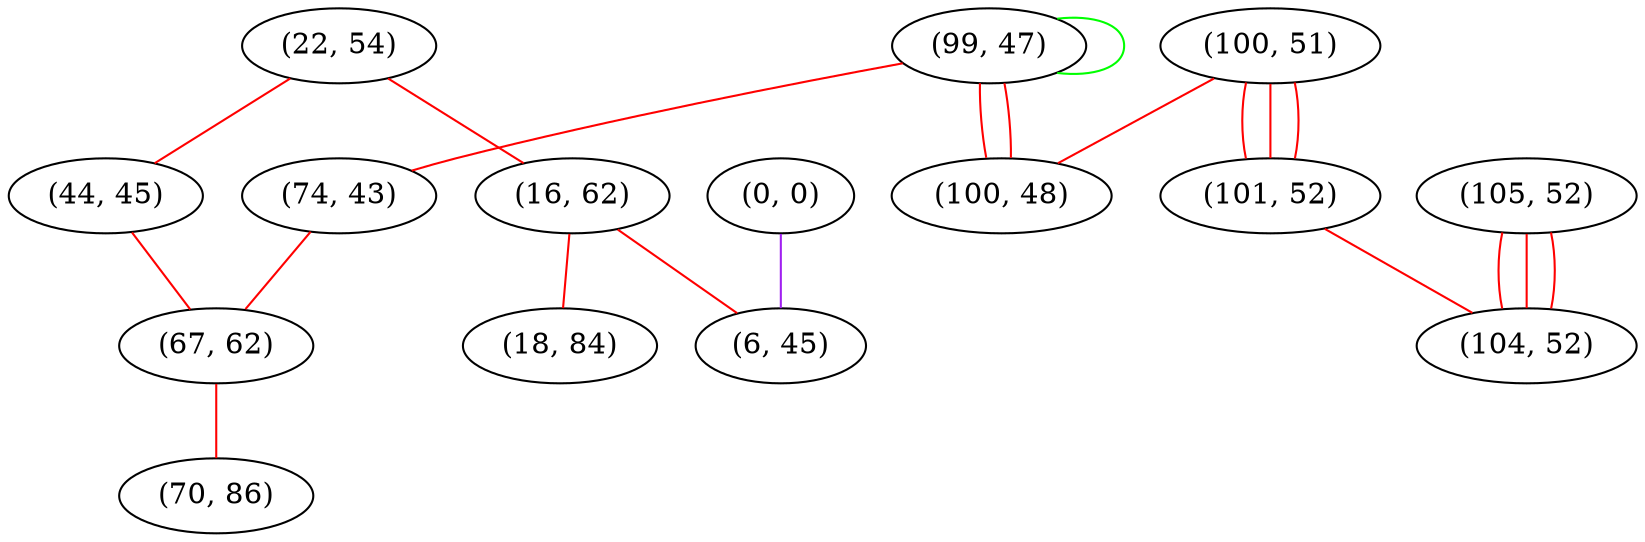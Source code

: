 graph "" {
"(99, 47)";
"(0, 0)";
"(74, 43)";
"(105, 52)";
"(100, 51)";
"(22, 54)";
"(44, 45)";
"(16, 62)";
"(67, 62)";
"(100, 48)";
"(101, 52)";
"(6, 45)";
"(70, 86)";
"(104, 52)";
"(18, 84)";
"(99, 47)" -- "(99, 47)"  [color=green, key=0, weight=2];
"(99, 47)" -- "(74, 43)"  [color=red, key=0, weight=1];
"(99, 47)" -- "(100, 48)"  [color=red, key=0, weight=1];
"(99, 47)" -- "(100, 48)"  [color=red, key=1, weight=1];
"(0, 0)" -- "(6, 45)"  [color=purple, key=0, weight=4];
"(74, 43)" -- "(67, 62)"  [color=red, key=0, weight=1];
"(105, 52)" -- "(104, 52)"  [color=red, key=0, weight=1];
"(105, 52)" -- "(104, 52)"  [color=red, key=1, weight=1];
"(105, 52)" -- "(104, 52)"  [color=red, key=2, weight=1];
"(100, 51)" -- "(101, 52)"  [color=red, key=0, weight=1];
"(100, 51)" -- "(101, 52)"  [color=red, key=1, weight=1];
"(100, 51)" -- "(101, 52)"  [color=red, key=2, weight=1];
"(100, 51)" -- "(100, 48)"  [color=red, key=0, weight=1];
"(22, 54)" -- "(44, 45)"  [color=red, key=0, weight=1];
"(22, 54)" -- "(16, 62)"  [color=red, key=0, weight=1];
"(44, 45)" -- "(67, 62)"  [color=red, key=0, weight=1];
"(16, 62)" -- "(18, 84)"  [color=red, key=0, weight=1];
"(16, 62)" -- "(6, 45)"  [color=red, key=0, weight=1];
"(67, 62)" -- "(70, 86)"  [color=red, key=0, weight=1];
"(101, 52)" -- "(104, 52)"  [color=red, key=0, weight=1];
}
